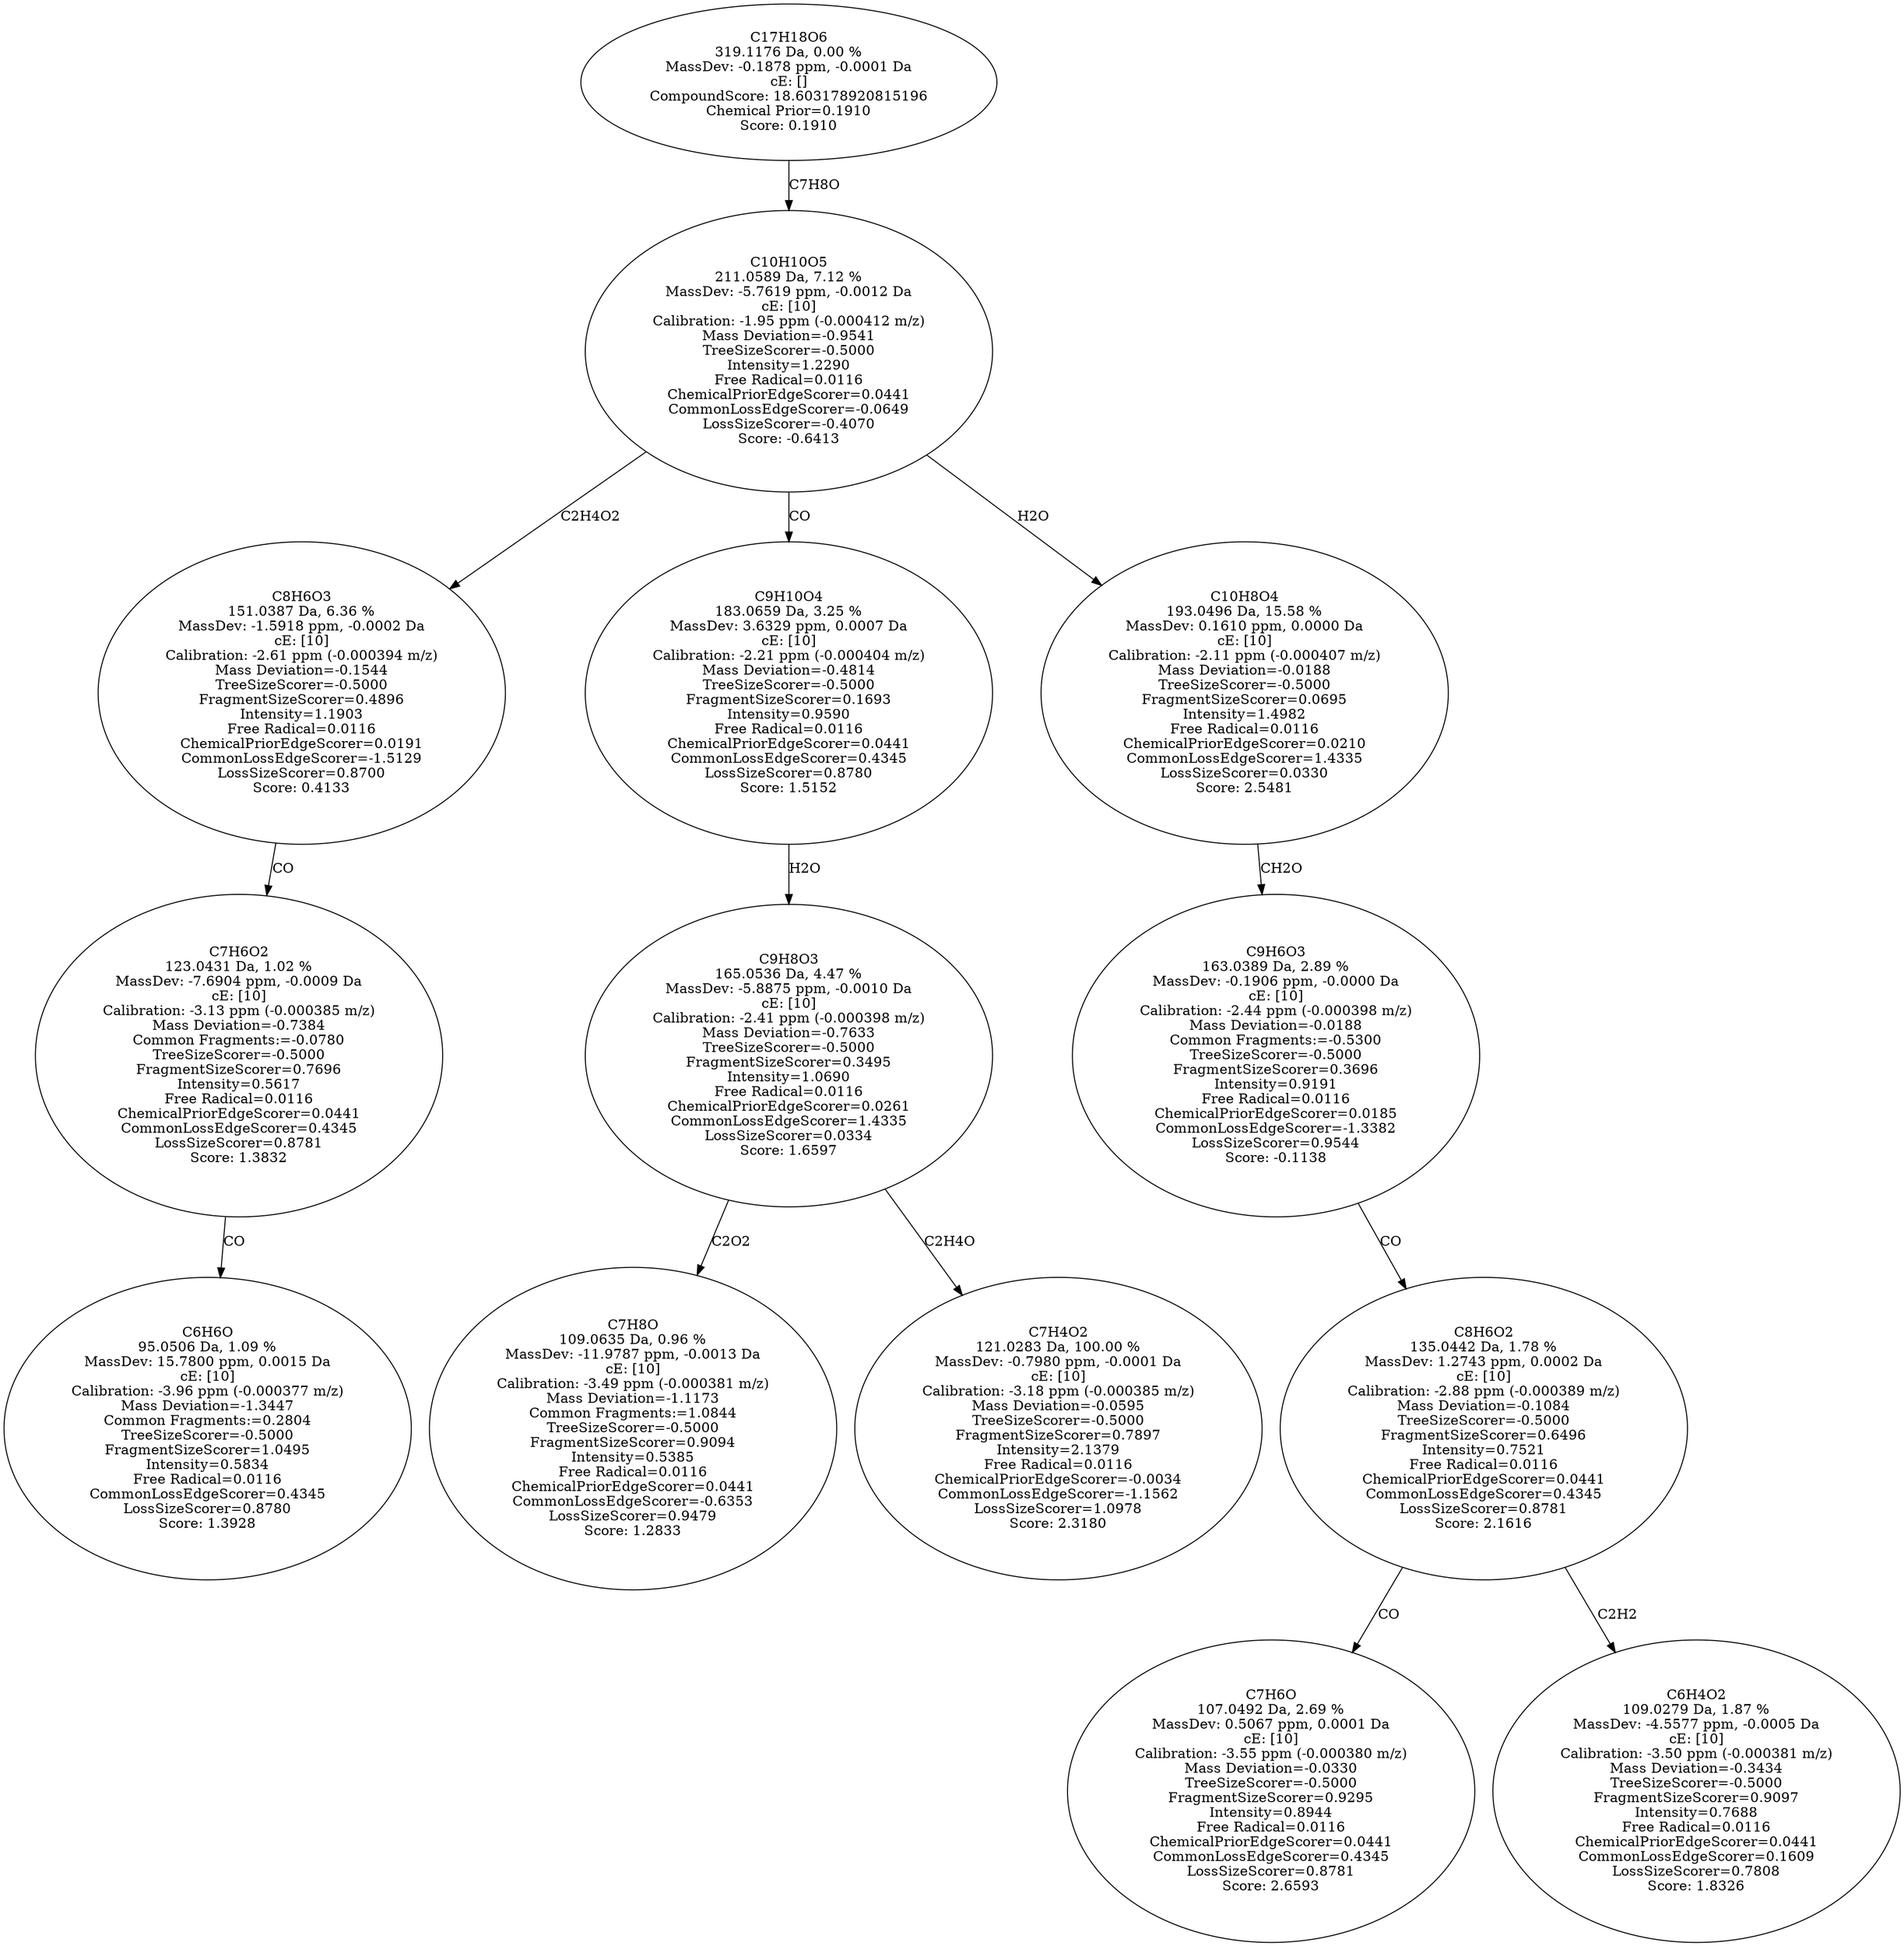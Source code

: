 strict digraph {
v1 [label="C6H6O\n95.0506 Da, 1.09 %\nMassDev: 15.7800 ppm, 0.0015 Da\ncE: [10]\nCalibration: -3.96 ppm (-0.000377 m/z)\nMass Deviation=-1.3447\nCommon Fragments:=0.2804\nTreeSizeScorer=-0.5000\nFragmentSizeScorer=1.0495\nIntensity=0.5834\nFree Radical=0.0116\nCommonLossEdgeScorer=0.4345\nLossSizeScorer=0.8780\nScore: 1.3928"];
v2 [label="C7H6O2\n123.0431 Da, 1.02 %\nMassDev: -7.6904 ppm, -0.0009 Da\ncE: [10]\nCalibration: -3.13 ppm (-0.000385 m/z)\nMass Deviation=-0.7384\nCommon Fragments:=-0.0780\nTreeSizeScorer=-0.5000\nFragmentSizeScorer=0.7696\nIntensity=0.5617\nFree Radical=0.0116\nChemicalPriorEdgeScorer=0.0441\nCommonLossEdgeScorer=0.4345\nLossSizeScorer=0.8781\nScore: 1.3832"];
v3 [label="C8H6O3\n151.0387 Da, 6.36 %\nMassDev: -1.5918 ppm, -0.0002 Da\ncE: [10]\nCalibration: -2.61 ppm (-0.000394 m/z)\nMass Deviation=-0.1544\nTreeSizeScorer=-0.5000\nFragmentSizeScorer=0.4896\nIntensity=1.1903\nFree Radical=0.0116\nChemicalPriorEdgeScorer=0.0191\nCommonLossEdgeScorer=-1.5129\nLossSizeScorer=0.8700\nScore: 0.4133"];
v4 [label="C7H8O\n109.0635 Da, 0.96 %\nMassDev: -11.9787 ppm, -0.0013 Da\ncE: [10]\nCalibration: -3.49 ppm (-0.000381 m/z)\nMass Deviation=-1.1173\nCommon Fragments:=1.0844\nTreeSizeScorer=-0.5000\nFragmentSizeScorer=0.9094\nIntensity=0.5385\nFree Radical=0.0116\nChemicalPriorEdgeScorer=0.0441\nCommonLossEdgeScorer=-0.6353\nLossSizeScorer=0.9479\nScore: 1.2833"];
v5 [label="C7H4O2\n121.0283 Da, 100.00 %\nMassDev: -0.7980 ppm, -0.0001 Da\ncE: [10]\nCalibration: -3.18 ppm (-0.000385 m/z)\nMass Deviation=-0.0595\nTreeSizeScorer=-0.5000\nFragmentSizeScorer=0.7897\nIntensity=2.1379\nFree Radical=0.0116\nChemicalPriorEdgeScorer=-0.0034\nCommonLossEdgeScorer=-1.1562\nLossSizeScorer=1.0978\nScore: 2.3180"];
v6 [label="C9H8O3\n165.0536 Da, 4.47 %\nMassDev: -5.8875 ppm, -0.0010 Da\ncE: [10]\nCalibration: -2.41 ppm (-0.000398 m/z)\nMass Deviation=-0.7633\nTreeSizeScorer=-0.5000\nFragmentSizeScorer=0.3495\nIntensity=1.0690\nFree Radical=0.0116\nChemicalPriorEdgeScorer=0.0261\nCommonLossEdgeScorer=1.4335\nLossSizeScorer=0.0334\nScore: 1.6597"];
v7 [label="C9H10O4\n183.0659 Da, 3.25 %\nMassDev: 3.6329 ppm, 0.0007 Da\ncE: [10]\nCalibration: -2.21 ppm (-0.000404 m/z)\nMass Deviation=-0.4814\nTreeSizeScorer=-0.5000\nFragmentSizeScorer=0.1693\nIntensity=0.9590\nFree Radical=0.0116\nChemicalPriorEdgeScorer=0.0441\nCommonLossEdgeScorer=0.4345\nLossSizeScorer=0.8780\nScore: 1.5152"];
v8 [label="C7H6O\n107.0492 Da, 2.69 %\nMassDev: 0.5067 ppm, 0.0001 Da\ncE: [10]\nCalibration: -3.55 ppm (-0.000380 m/z)\nMass Deviation=-0.0330\nTreeSizeScorer=-0.5000\nFragmentSizeScorer=0.9295\nIntensity=0.8944\nFree Radical=0.0116\nChemicalPriorEdgeScorer=0.0441\nCommonLossEdgeScorer=0.4345\nLossSizeScorer=0.8781\nScore: 2.6593"];
v9 [label="C6H4O2\n109.0279 Da, 1.87 %\nMassDev: -4.5577 ppm, -0.0005 Da\ncE: [10]\nCalibration: -3.50 ppm (-0.000381 m/z)\nMass Deviation=-0.3434\nTreeSizeScorer=-0.5000\nFragmentSizeScorer=0.9097\nIntensity=0.7688\nFree Radical=0.0116\nChemicalPriorEdgeScorer=0.0441\nCommonLossEdgeScorer=0.1609\nLossSizeScorer=0.7808\nScore: 1.8326"];
v10 [label="C8H6O2\n135.0442 Da, 1.78 %\nMassDev: 1.2743 ppm, 0.0002 Da\ncE: [10]\nCalibration: -2.88 ppm (-0.000389 m/z)\nMass Deviation=-0.1084\nTreeSizeScorer=-0.5000\nFragmentSizeScorer=0.6496\nIntensity=0.7521\nFree Radical=0.0116\nChemicalPriorEdgeScorer=0.0441\nCommonLossEdgeScorer=0.4345\nLossSizeScorer=0.8781\nScore: 2.1616"];
v11 [label="C9H6O3\n163.0389 Da, 2.89 %\nMassDev: -0.1906 ppm, -0.0000 Da\ncE: [10]\nCalibration: -2.44 ppm (-0.000398 m/z)\nMass Deviation=-0.0188\nCommon Fragments:=-0.5300\nTreeSizeScorer=-0.5000\nFragmentSizeScorer=0.3696\nIntensity=0.9191\nFree Radical=0.0116\nChemicalPriorEdgeScorer=0.0185\nCommonLossEdgeScorer=-1.3382\nLossSizeScorer=0.9544\nScore: -0.1138"];
v12 [label="C10H8O4\n193.0496 Da, 15.58 %\nMassDev: 0.1610 ppm, 0.0000 Da\ncE: [10]\nCalibration: -2.11 ppm (-0.000407 m/z)\nMass Deviation=-0.0188\nTreeSizeScorer=-0.5000\nFragmentSizeScorer=0.0695\nIntensity=1.4982\nFree Radical=0.0116\nChemicalPriorEdgeScorer=0.0210\nCommonLossEdgeScorer=1.4335\nLossSizeScorer=0.0330\nScore: 2.5481"];
v13 [label="C10H10O5\n211.0589 Da, 7.12 %\nMassDev: -5.7619 ppm, -0.0012 Da\ncE: [10]\nCalibration: -1.95 ppm (-0.000412 m/z)\nMass Deviation=-0.9541\nTreeSizeScorer=-0.5000\nIntensity=1.2290\nFree Radical=0.0116\nChemicalPriorEdgeScorer=0.0441\nCommonLossEdgeScorer=-0.0649\nLossSizeScorer=-0.4070\nScore: -0.6413"];
v14 [label="C17H18O6\n319.1176 Da, 0.00 %\nMassDev: -0.1878 ppm, -0.0001 Da\ncE: []\nCompoundScore: 18.603178920815196\nChemical Prior=0.1910\nScore: 0.1910"];
v2 -> v1 [label="CO"];
v3 -> v2 [label="CO"];
v13 -> v3 [label="C2H4O2"];
v6 -> v4 [label="C2O2"];
v6 -> v5 [label="C2H4O"];
v7 -> v6 [label="H2O"];
v13 -> v7 [label="CO"];
v10 -> v8 [label="CO"];
v10 -> v9 [label="C2H2"];
v11 -> v10 [label="CO"];
v12 -> v11 [label="CH2O"];
v13 -> v12 [label="H2O"];
v14 -> v13 [label="C7H8O"];
}